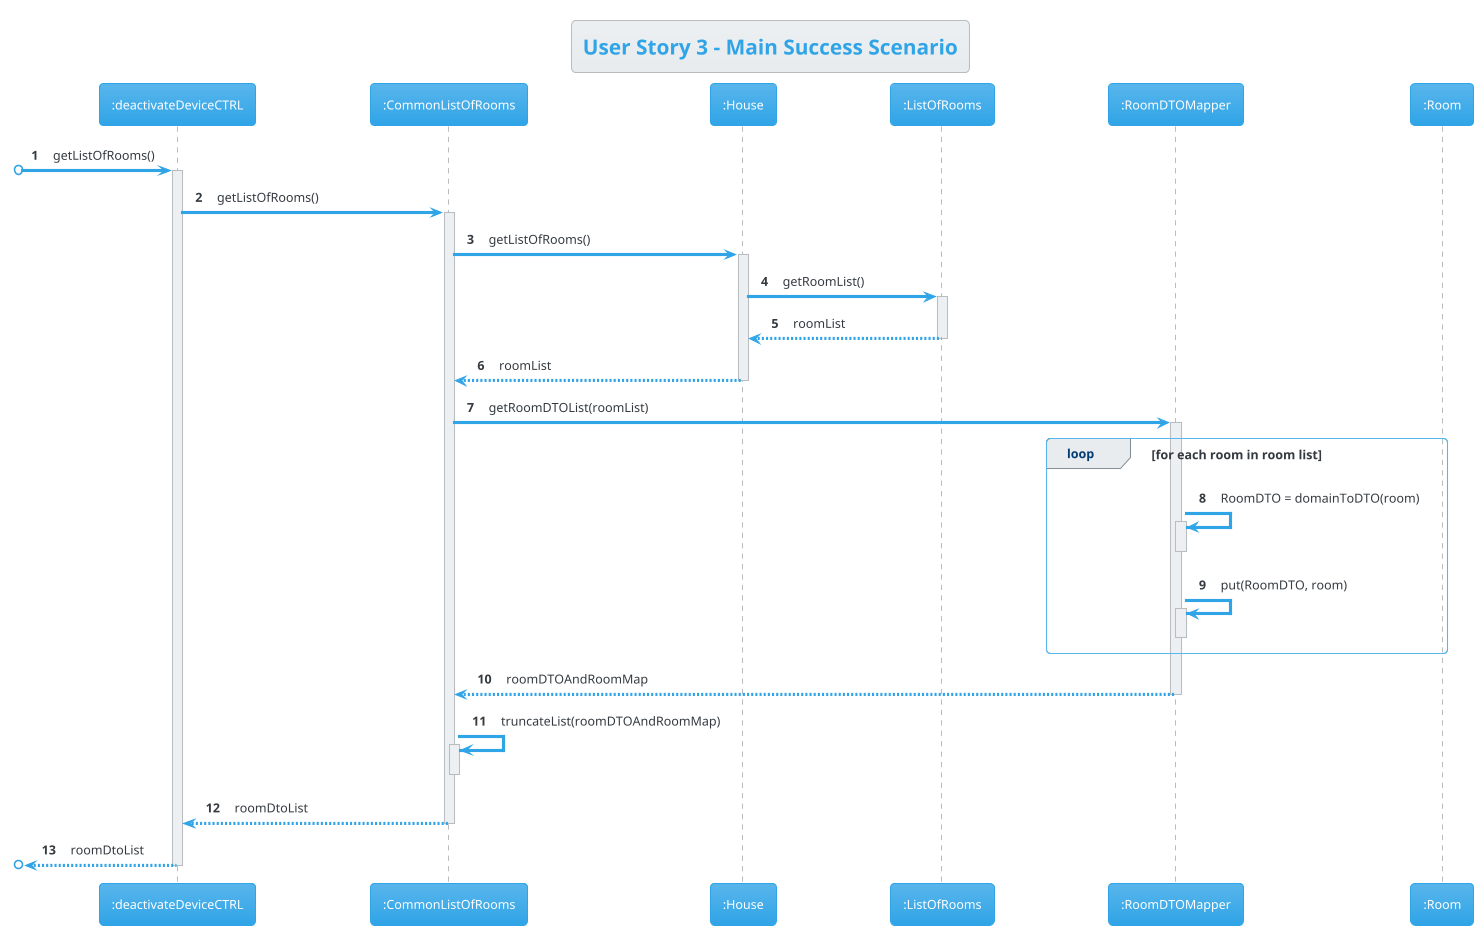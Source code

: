 @startuml
!theme cerulean
skinparam ParticipantPadding 50
autonumber
title User Story 3 - Main Success Scenario

participant ":deactivateDeviceCTRL" as C
participant ":CommonListOfRooms" as CU
participant ":House" as H
participant ":ListOfRooms" as LR
participant ":RoomDTOMapper" as RM
participant ":Room" as R

[o-> C : getListOfRooms()
activate C
C -> CU : getListOfRooms()
activate CU
CU -> H : getListOfRooms()
activate H
H -> LR : getRoomList()
activate LR
LR --> H : roomList
deactivate LR
H --> CU : roomList
deactivate H
CU -> RM : getRoomDTOList(roomList)
activate RM
loop for each room in room list
RM -> RM : RoomDTO = domainToDTO(room)
activate RM
deactivate RM
RM -> RM : put(RoomDTO, room)
activate RM
deactivate RM
end loop
RM --> CU : roomDTOAndRoomMap
deactivate RM
CU -> CU : truncateList(roomDTOAndRoomMap)
activate CU
deactivate CU
CU --> C : roomDtoList
deactivate CU
[o<-- C : roomDtoList
deactivate C

@enduml